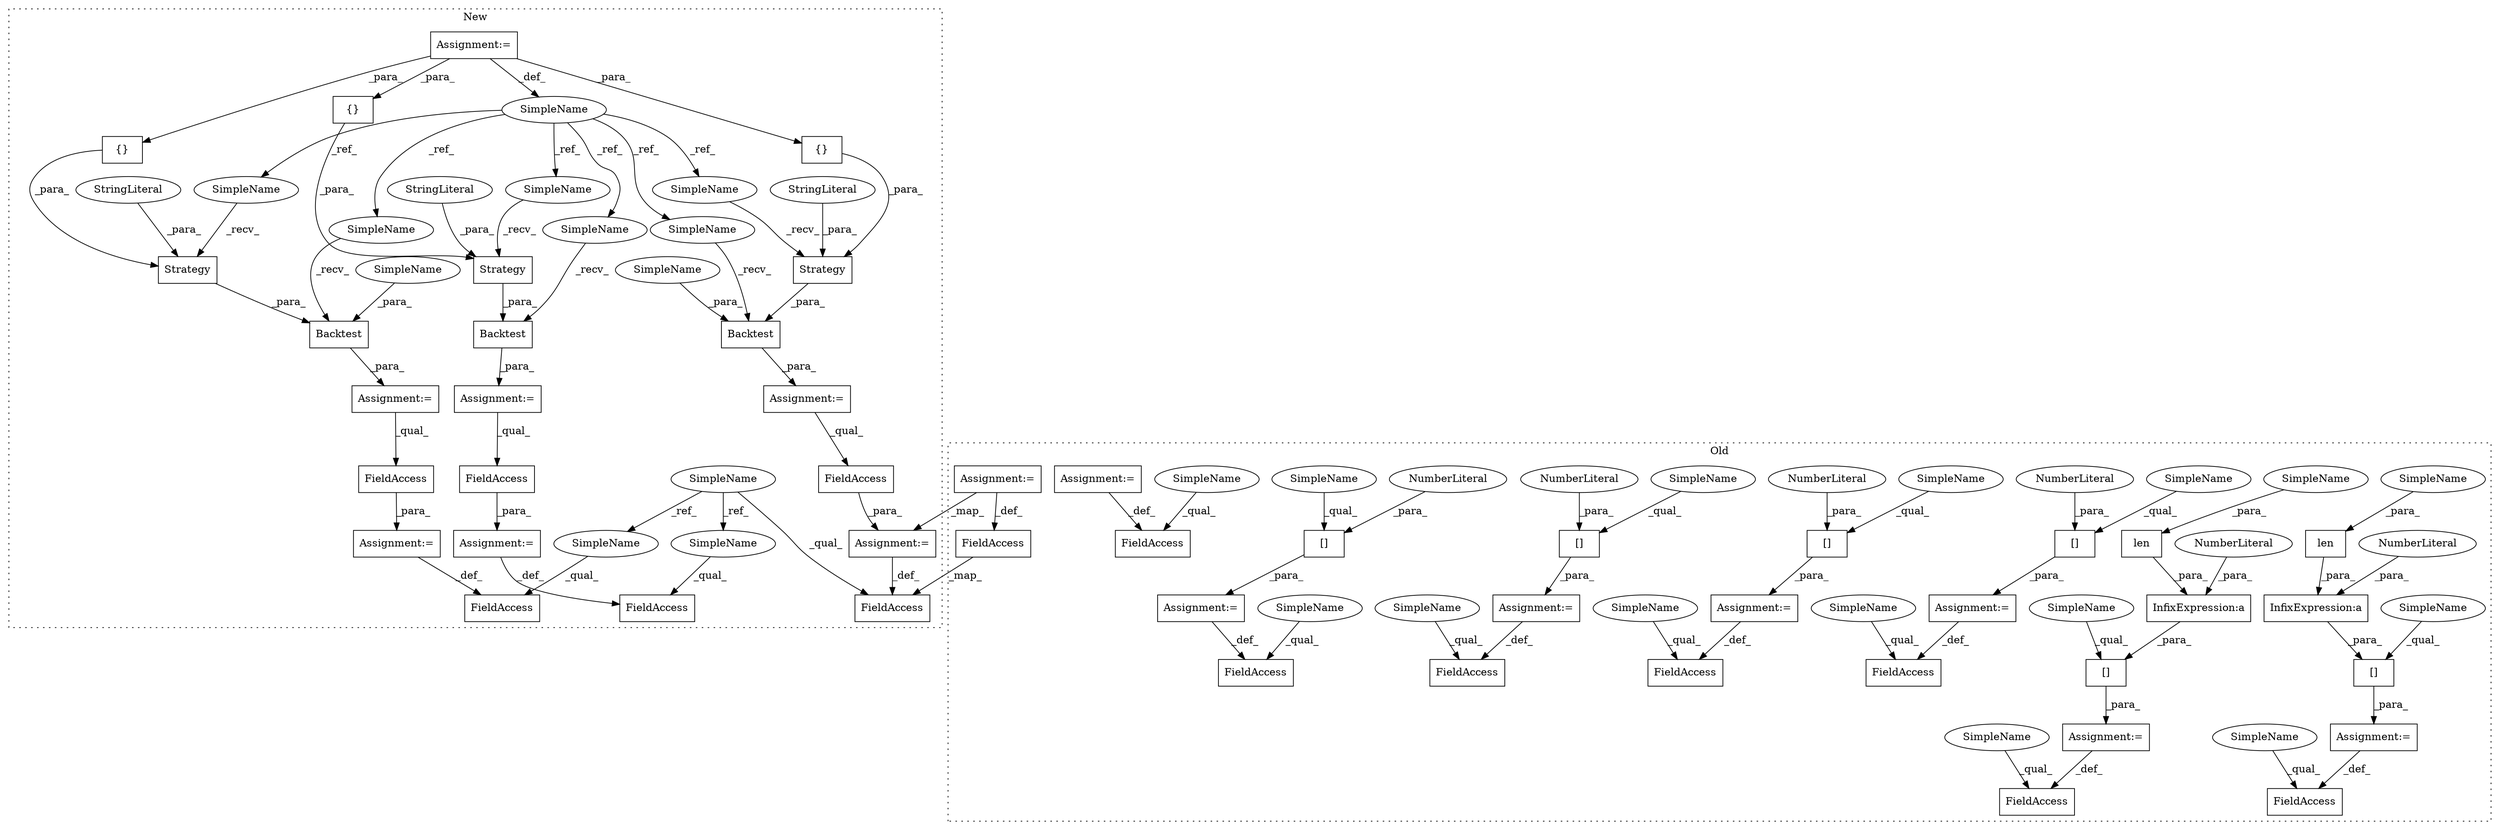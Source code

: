 digraph G {
subgraph cluster0 {
1 [label="[]" a="2" s="4255,4273" l="4,1" shape="box"];
3 [label="InfixExpression:a" a="27" s="4268" l="3" shape="box"];
5 [label="NumberLiteral" a="34" s="4271" l="1" shape="ellipse"];
6 [label="len" a="32" s="4260,4267" l="4,1" shape="box"];
7 [label="FieldAccess" a="22" s="4244" l="10" shape="box"];
8 [label="[]" a="2" s="3949,3967" l="4,1" shape="box"];
9 [label="InfixExpression:a" a="27" s="3962" l="3" shape="box"];
10 [label="[]" a="2" s="4107,4112" l="4,1" shape="box"];
11 [label="NumberLiteral" a="34" s="4111" l="1" shape="ellipse"];
12 [label="[]" a="2" s="3753,3758" l="4,1" shape="box"];
13 [label="NumberLiteral" a="34" s="3757" l="1" shape="ellipse"];
14 [label="NumberLiteral" a="34" s="3965" l="1" shape="ellipse"];
15 [label="[]" a="2" s="3801,3806" l="4,1" shape="box"];
16 [label="NumberLiteral" a="34" s="3805" l="1" shape="ellipse"];
20 [label="len" a="32" s="3954,3961" l="4,1" shape="box"];
22 [label="FieldAccess" a="22" s="3938" l="10" shape="box"];
23 [label="Assignment:=" a="7" s="3948" l="1" shape="box"];
24 [label="Assignment:=" a="7" s="3800" l="1" shape="box"];
25 [label="FieldAccess" a="22" s="3790" l="10" shape="box"];
27 [label="Assignment:=" a="7" s="3752" l="1" shape="box"];
28 [label="FieldAccess" a="22" s="3742" l="10" shape="box"];
29 [label="Assignment:=" a="7" s="4106" l="1" shape="box"];
30 [label="FieldAccess" a="22" s="4096" l="10" shape="box"];
31 [label="Assignment:=" a="7" s="4254" l="1" shape="box"];
33 [label="[]" a="2" s="4058,4063" l="4,1" shape="box"];
35 [label="NumberLiteral" a="34" s="4062" l="1" shape="ellipse"];
40 [label="FieldAccess" a="22" s="3695" l="10" shape="box"];
41 [label="FieldAccess" a="22" s="4047" l="10" shape="box"];
46 [label="Assignment:=" a="7" s="4057" l="1" shape="box"];
49 [label="Assignment:=" a="7" s="3705" l="1" shape="box"];
56 [label="FieldAccess" a="22" s="4464" l="11" shape="box"];
58 [label="Assignment:=" a="7" s="4475" l="1" shape="box"];
68 [label="SimpleName" a="42" s="3801" l="3" shape="ellipse"];
69 [label="SimpleName" a="42" s="4264" l="3" shape="ellipse"];
70 [label="SimpleName" a="42" s="3753" l="3" shape="ellipse"];
71 [label="SimpleName" a="42" s="3949" l="3" shape="ellipse"];
72 [label="SimpleName" a="42" s="4255" l="3" shape="ellipse"];
73 [label="SimpleName" a="42" s="3958" l="3" shape="ellipse"];
74 [label="SimpleName" a="42" s="4058" l="3" shape="ellipse"];
75 [label="SimpleName" a="42" s="4107" l="3" shape="ellipse"];
78 [label="SimpleName" a="42" s="3790" l="6" shape="ellipse"];
79 [label="SimpleName" a="42" s="4047" l="6" shape="ellipse"];
80 [label="SimpleName" a="42" s="4096" l="6" shape="ellipse"];
81 [label="SimpleName" a="42" s="3742" l="6" shape="ellipse"];
82 [label="SimpleName" a="42" s="3695" l="6" shape="ellipse"];
83 [label="SimpleName" a="42" s="3938" l="6" shape="ellipse"];
84 [label="SimpleName" a="42" s="4244" l="6" shape="ellipse"];
label = "Old";
style="dotted";
}
subgraph cluster1 {
2 [label="Strategy" a="32" s="4634,4661" l="9,1" shape="box"];
4 [label="{}" a="4" s="4655,4660" l="1,1" shape="box"];
17 [label="Backtest" a="32" s="4622,4667" l="9,1" shape="box"];
18 [label="SimpleName" a="42" s="4092" l="2" shape="ellipse"];
19 [label="StringLiteral" a="45" s="4643" l="2" shape="ellipse"];
21 [label="FieldAccess" a="22" s="4686" l="13" shape="box"];
26 [label="Assignment:=" a="7" s="4092" l="2" shape="box"];
32 [label="Assignment:=" a="7" s="4618" l="1" shape="box"];
34 [label="{}" a="4" s="5008,5013" l="1,1" shape="box"];
36 [label="FieldAccess" a="22" s="5039" l="13" shape="box"];
37 [label="FieldAccess" a="22" s="4674" l="11" shape="box"];
38 [label="SimpleName" a="42" s="4286" l="6" shape="ellipse"];
39 [label="FieldAccess" a="22" s="5027" l="11" shape="box"];
42 [label="Strategy" a="32" s="4987,5014" l="9,1" shape="box"];
43 [label="Backtest" a="32" s="4975,5020" l="9,1" shape="box"];
44 [label="Assignment:=" a="7" s="5038" l="1" shape="box"];
45 [label="Assignment:=" a="7" s="4685" l="1" shape="box"];
47 [label="StringLiteral" a="45" s="4996" l="2" shape="ellipse"];
48 [label="Assignment:=" a="7" s="4971" l="1" shape="box"];
50 [label="{}" a="4" s="4414,4419" l="1,1" shape="box"];
51 [label="FieldAccess" a="22" s="4445" l="13" shape="box"];
52 [label="Strategy" a="32" s="4393,4420" l="9,1" shape="box"];
53 [label="Backtest" a="32" s="4381,4426" l="9,1" shape="box"];
54 [label="StringLiteral" a="45" s="4402" l="2" shape="ellipse"];
55 [label="Assignment:=" a="7" s="4377" l="1" shape="box"];
57 [label="FieldAccess" a="22" s="4433" l="11" shape="box"];
59 [label="Assignment:=" a="7" s="4444" l="1" shape="box"];
60 [label="SimpleName" a="42" s="4422" l="4" shape="ellipse"];
61 [label="SimpleName" a="42" s="4663" l="4" shape="ellipse"];
62 [label="SimpleName" a="42" s="4972" l="2" shape="ellipse"];
63 [label="SimpleName" a="42" s="4631" l="2" shape="ellipse"];
64 [label="SimpleName" a="42" s="4378" l="2" shape="ellipse"];
65 [label="SimpleName" a="42" s="4619" l="2" shape="ellipse"];
66 [label="SimpleName" a="42" s="4390" l="2" shape="ellipse"];
67 [label="SimpleName" a="42" s="4984" l="2" shape="ellipse"];
76 [label="SimpleName" a="42" s="4674" l="6" shape="ellipse"];
77 [label="SimpleName" a="42" s="5027" l="6" shape="ellipse"];
label = "New";
style="dotted";
}
1 -> 31 [label="_para_"];
2 -> 17 [label="_para_"];
3 -> 1 [label="_para_"];
4 -> 2 [label="_para_"];
5 -> 3 [label="_para_"];
6 -> 3 [label="_para_"];
8 -> 23 [label="_para_"];
9 -> 8 [label="_para_"];
10 -> 29 [label="_para_"];
11 -> 10 [label="_para_"];
12 -> 27 [label="_para_"];
13 -> 12 [label="_para_"];
14 -> 9 [label="_para_"];
15 -> 24 [label="_para_"];
16 -> 15 [label="_para_"];
17 -> 32 [label="_para_"];
18 -> 63 [label="_ref_"];
18 -> 64 [label="_ref_"];
18 -> 67 [label="_ref_"];
18 -> 62 [label="_ref_"];
18 -> 65 [label="_ref_"];
18 -> 66 [label="_ref_"];
19 -> 2 [label="_para_"];
20 -> 9 [label="_para_"];
21 -> 45 [label="_para_"];
23 -> 22 [label="_def_"];
24 -> 25 [label="_def_"];
26 -> 50 [label="_para_"];
26 -> 34 [label="_para_"];
26 -> 4 [label="_para_"];
26 -> 18 [label="_def_"];
27 -> 28 [label="_def_"];
29 -> 30 [label="_def_"];
31 -> 7 [label="_def_"];
32 -> 21 [label="_qual_"];
33 -> 46 [label="_para_"];
34 -> 42 [label="_para_"];
35 -> 33 [label="_para_"];
36 -> 44 [label="_para_"];
38 -> 76 [label="_ref_"];
38 -> 77 [label="_ref_"];
38 -> 57 [label="_qual_"];
42 -> 43 [label="_para_"];
43 -> 48 [label="_para_"];
44 -> 39 [label="_def_"];
45 -> 37 [label="_def_"];
46 -> 41 [label="_def_"];
47 -> 42 [label="_para_"];
48 -> 36 [label="_qual_"];
49 -> 40 [label="_def_"];
50 -> 52 [label="_para_"];
51 -> 59 [label="_para_"];
52 -> 53 [label="_para_"];
53 -> 55 [label="_para_"];
54 -> 52 [label="_para_"];
55 -> 51 [label="_qual_"];
56 -> 57 [label="_map_"];
58 -> 59 [label="_map_"];
58 -> 56 [label="_def_"];
59 -> 57 [label="_def_"];
60 -> 53 [label="_para_"];
61 -> 17 [label="_para_"];
62 -> 43 [label="_recv_"];
63 -> 2 [label="_recv_"];
64 -> 53 [label="_recv_"];
65 -> 17 [label="_recv_"];
66 -> 52 [label="_recv_"];
67 -> 42 [label="_recv_"];
68 -> 15 [label="_qual_"];
69 -> 6 [label="_para_"];
70 -> 12 [label="_qual_"];
71 -> 8 [label="_qual_"];
72 -> 1 [label="_qual_"];
73 -> 20 [label="_para_"];
74 -> 33 [label="_qual_"];
75 -> 10 [label="_qual_"];
76 -> 37 [label="_qual_"];
77 -> 39 [label="_qual_"];
78 -> 25 [label="_qual_"];
79 -> 41 [label="_qual_"];
80 -> 30 [label="_qual_"];
81 -> 28 [label="_qual_"];
82 -> 40 [label="_qual_"];
83 -> 22 [label="_qual_"];
84 -> 7 [label="_qual_"];
}